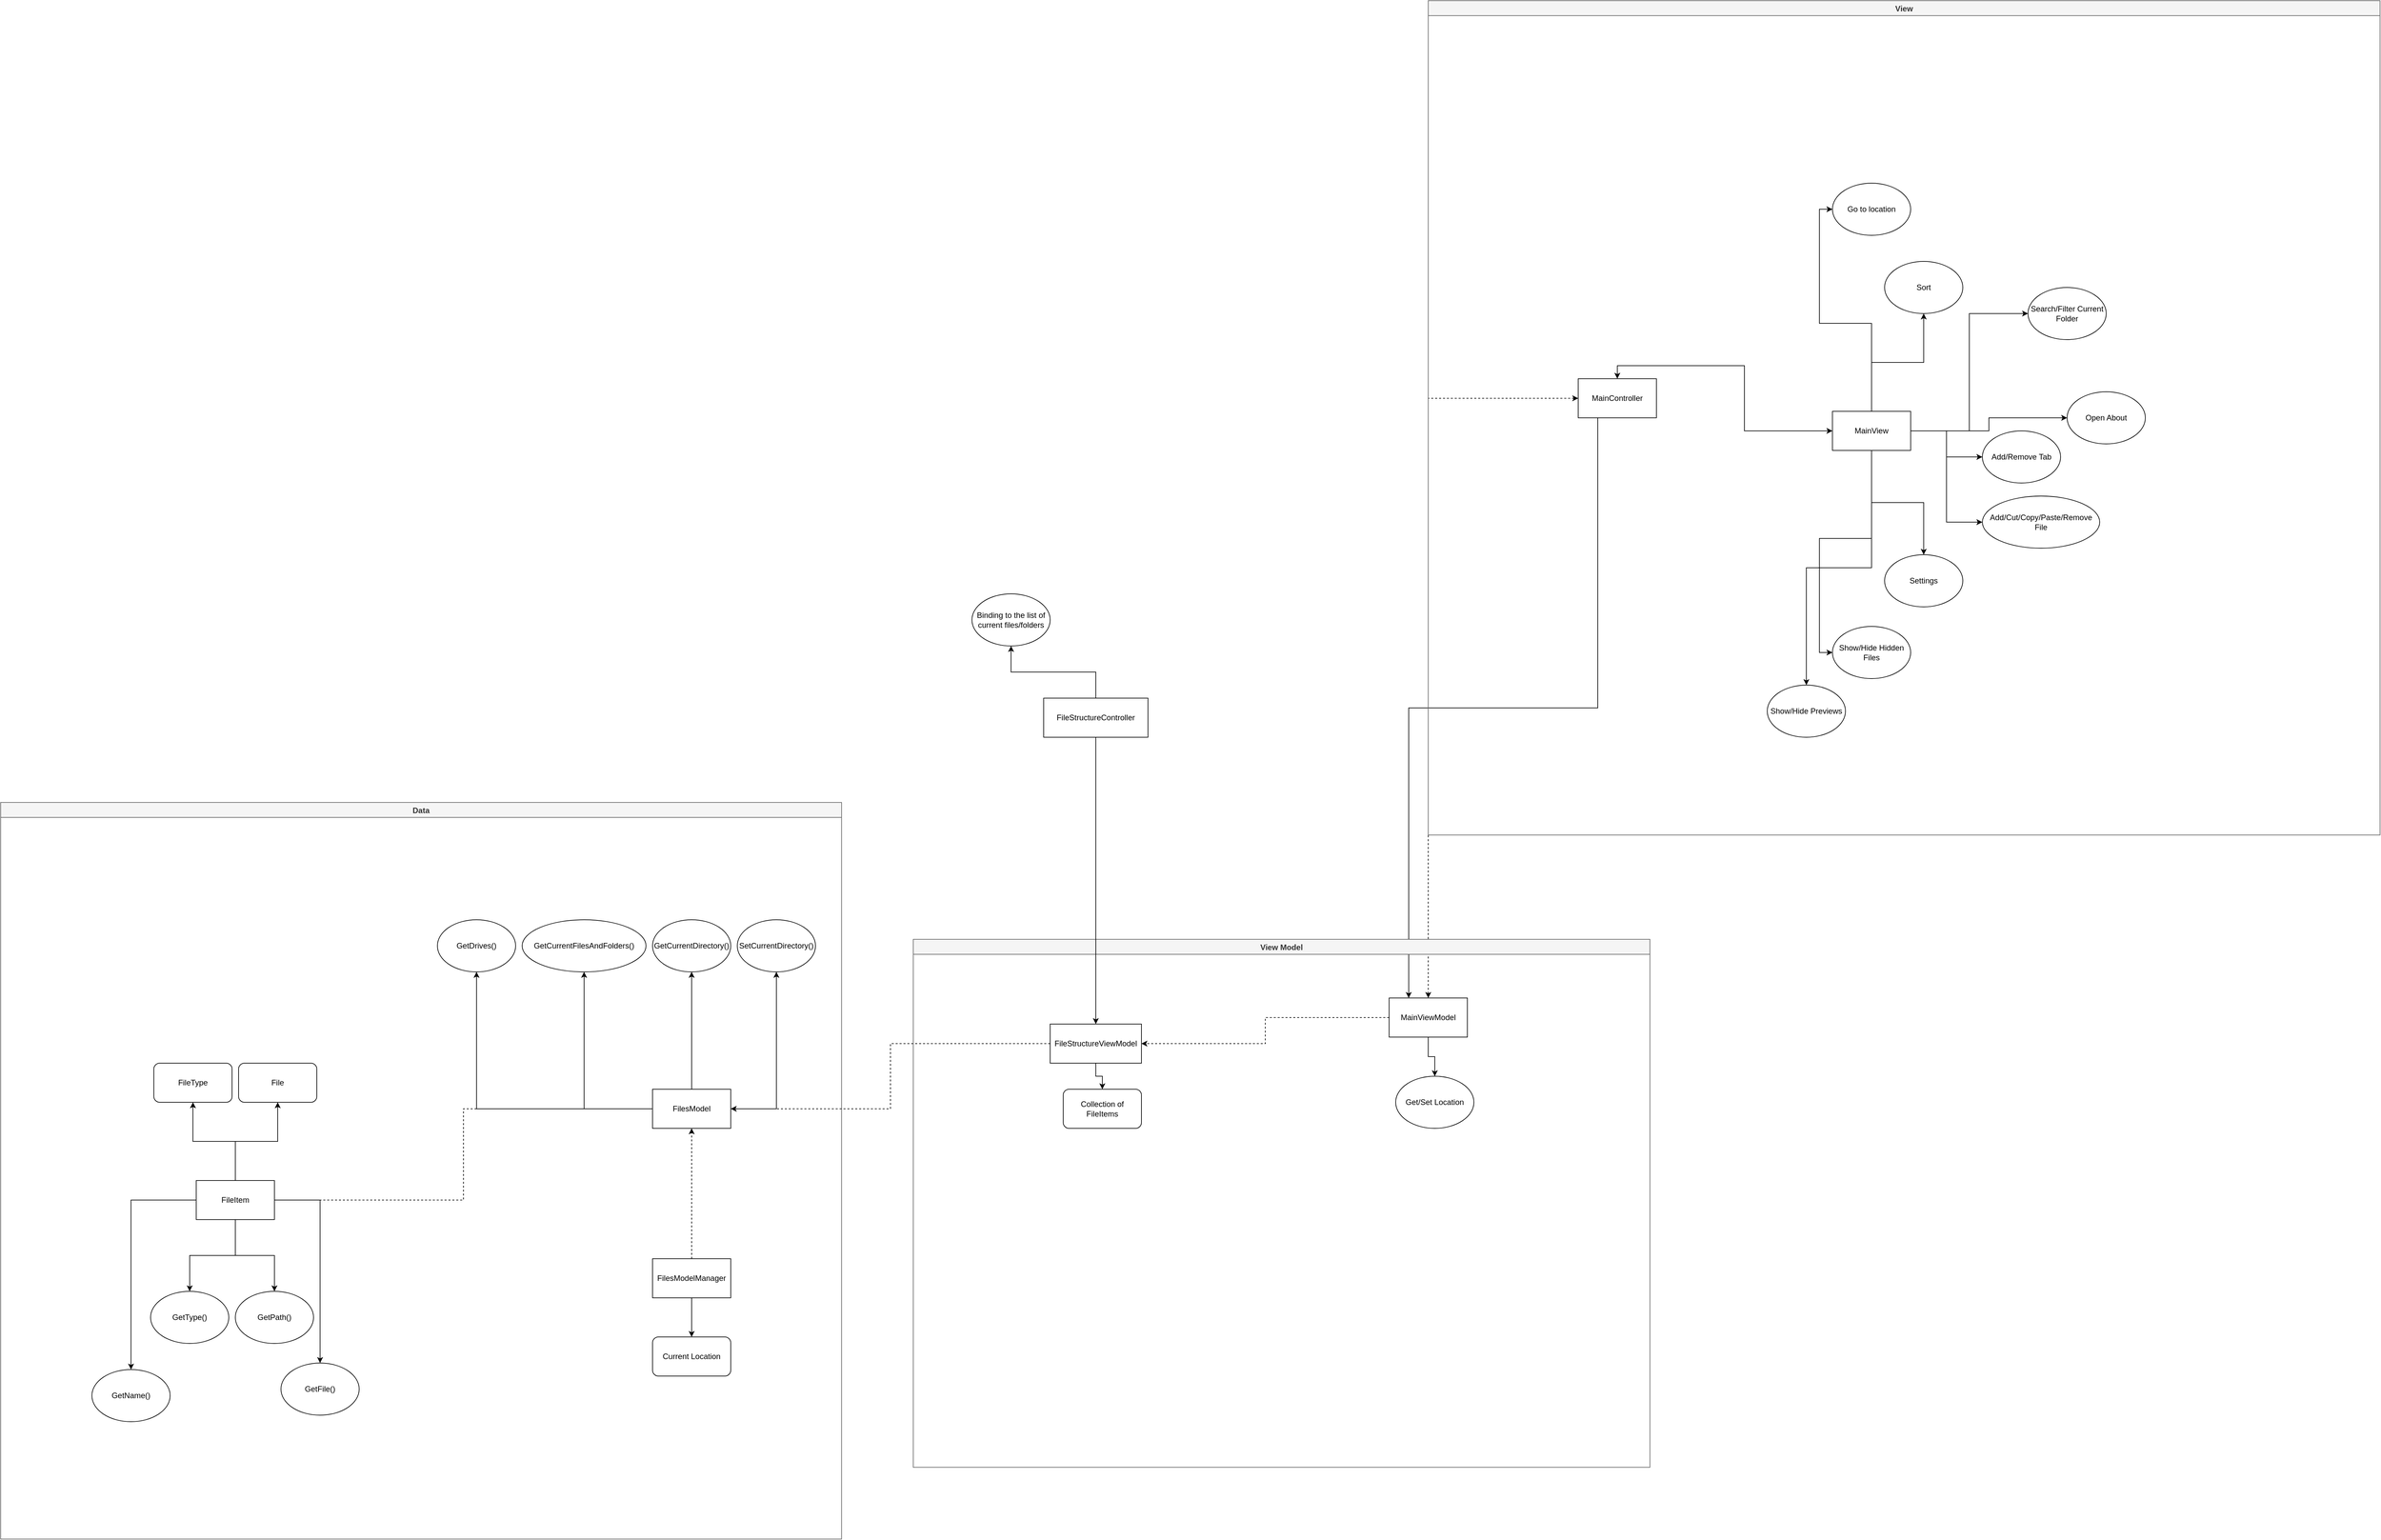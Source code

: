 <mxfile version="18.0.6" type="device"><diagram id="mKDQAKCUkhSq_YLymz2s" name="Page-1"><mxGraphModel dx="1749" dy="2525" grid="1" gridSize="10" guides="1" tooltips="1" connect="1" arrows="1" fold="1" page="1" pageScale="1" pageWidth="850" pageHeight="1100" math="0" shadow="0"><root><mxCell id="0"/><mxCell id="1" parent="0"/><mxCell id="6yNtG6h_P6uyHI0FrC9G-6" style="edgeStyle=orthogonalEdgeStyle;rounded=0;orthogonalLoop=1;jettySize=auto;html=1;entryX=0.5;entryY=1;entryDx=0;entryDy=0;" parent="1" source="6yNtG6h_P6uyHI0FrC9G-2" target="6yNtG6h_P6uyHI0FrC9G-5" edge="1"><mxGeometry relative="1" as="geometry"/></mxCell><mxCell id="6yNtG6h_P6uyHI0FrC9G-12" style="edgeStyle=orthogonalEdgeStyle;rounded=0;orthogonalLoop=1;jettySize=auto;html=1;entryX=0.5;entryY=1;entryDx=0;entryDy=0;" parent="1" source="6yNtG6h_P6uyHI0FrC9G-2" target="6yNtG6h_P6uyHI0FrC9G-11" edge="1"><mxGeometry relative="1" as="geometry"/></mxCell><mxCell id="WkoBIjqIIw6IzwPhmg-_-2" style="edgeStyle=orthogonalEdgeStyle;rounded=0;orthogonalLoop=1;jettySize=auto;html=1;entryX=0.5;entryY=1;entryDx=0;entryDy=0;" parent="1" source="6yNtG6h_P6uyHI0FrC9G-2" target="WkoBIjqIIw6IzwPhmg-_-1" edge="1"><mxGeometry relative="1" as="geometry"/></mxCell><mxCell id="dU_tTcSrrAV-m2wUyAMs-2" style="edgeStyle=orthogonalEdgeStyle;rounded=0;orthogonalLoop=1;jettySize=auto;html=1;entryX=0.5;entryY=1;entryDx=0;entryDy=0;" edge="1" parent="1" source="6yNtG6h_P6uyHI0FrC9G-2" target="dU_tTcSrrAV-m2wUyAMs-1"><mxGeometry relative="1" as="geometry"/></mxCell><mxCell id="dU_tTcSrrAV-m2wUyAMs-9" style="edgeStyle=orthogonalEdgeStyle;rounded=0;orthogonalLoop=1;jettySize=auto;html=1;entryX=1;entryY=0.5;entryDx=0;entryDy=0;dashed=1;endArrow=none;endFill=0;" edge="1" parent="1" source="6yNtG6h_P6uyHI0FrC9G-2" target="dU_tTcSrrAV-m2wUyAMs-4"><mxGeometry relative="1" as="geometry"/></mxCell><mxCell id="6yNtG6h_P6uyHI0FrC9G-2" value="FilesModel" style="rounded=0;whiteSpace=wrap;html=1;" parent="1" vertex="1"><mxGeometry x="200" y="760" width="120" height="60" as="geometry"/></mxCell><mxCell id="6yNtG6h_P6uyHI0FrC9G-4" style="edgeStyle=orthogonalEdgeStyle;rounded=0;orthogonalLoop=1;jettySize=auto;html=1;entryX=0.5;entryY=1;entryDx=0;entryDy=0;dashed=1;" parent="1" source="6yNtG6h_P6uyHI0FrC9G-3" target="6yNtG6h_P6uyHI0FrC9G-2" edge="1"><mxGeometry relative="1" as="geometry"/></mxCell><mxCell id="6yNtG6h_P6uyHI0FrC9G-18" style="edgeStyle=orthogonalEdgeStyle;rounded=0;orthogonalLoop=1;jettySize=auto;html=1;startArrow=classic;startFill=1;dashed=1;" parent="1" source="6yNtG6h_P6uyHI0FrC9G-15" target="6yNtG6h_P6uyHI0FrC9G-13" edge="1"><mxGeometry relative="1" as="geometry"/></mxCell><mxCell id="6yNtG6h_P6uyHI0FrC9G-19" style="edgeStyle=orthogonalEdgeStyle;rounded=0;orthogonalLoop=1;jettySize=auto;html=1;entryX=0.25;entryY=0;entryDx=0;entryDy=0;startArrow=none;startFill=0;exitX=0.25;exitY=1;exitDx=0;exitDy=0;" parent="1" source="6yNtG6h_P6uyHI0FrC9G-15" target="6yNtG6h_P6uyHI0FrC9G-13" edge="1"><mxGeometry relative="1" as="geometry"/></mxCell><mxCell id="dU_tTcSrrAV-m2wUyAMs-1" value="SetCurrentDirectory()" style="ellipse;whiteSpace=wrap;html=1;" vertex="1" parent="1"><mxGeometry x="330" y="500" width="120" height="80" as="geometry"/></mxCell><mxCell id="dU_tTcSrrAV-m2wUyAMs-6" value="Data" style="swimlane;fillColor=#f5f5f5;fontColor=#333333;strokeColor=#666666;" vertex="1" parent="1"><mxGeometry x="-800" y="320" width="1290" height="1130" as="geometry"/></mxCell><mxCell id="dU_tTcSrrAV-m2wUyAMs-23" style="edgeStyle=orthogonalEdgeStyle;rounded=0;orthogonalLoop=1;jettySize=auto;html=1;entryX=0.5;entryY=1;entryDx=0;entryDy=0;startArrow=none;startFill=0;endArrow=classic;endFill=1;" edge="1" parent="dU_tTcSrrAV-m2wUyAMs-6" source="dU_tTcSrrAV-m2wUyAMs-4" target="dU_tTcSrrAV-m2wUyAMs-22"><mxGeometry relative="1" as="geometry"/></mxCell><mxCell id="dU_tTcSrrAV-m2wUyAMs-24" style="edgeStyle=orthogonalEdgeStyle;rounded=0;orthogonalLoop=1;jettySize=auto;html=1;entryX=0.5;entryY=1;entryDx=0;entryDy=0;startArrow=none;startFill=0;endArrow=classic;endFill=1;" edge="1" parent="dU_tTcSrrAV-m2wUyAMs-6" source="dU_tTcSrrAV-m2wUyAMs-4" target="dU_tTcSrrAV-m2wUyAMs-21"><mxGeometry relative="1" as="geometry"/></mxCell><mxCell id="dU_tTcSrrAV-m2wUyAMs-28" style="edgeStyle=orthogonalEdgeStyle;rounded=0;orthogonalLoop=1;jettySize=auto;html=1;entryX=0.5;entryY=0;entryDx=0;entryDy=0;startArrow=none;startFill=0;endArrow=classic;endFill=1;" edge="1" parent="dU_tTcSrrAV-m2wUyAMs-6" source="dU_tTcSrrAV-m2wUyAMs-4" target="dU_tTcSrrAV-m2wUyAMs-27"><mxGeometry relative="1" as="geometry"/></mxCell><mxCell id="dU_tTcSrrAV-m2wUyAMs-30" style="edgeStyle=orthogonalEdgeStyle;rounded=0;orthogonalLoop=1;jettySize=auto;html=1;startArrow=none;startFill=0;endArrow=classic;endFill=1;" edge="1" parent="dU_tTcSrrAV-m2wUyAMs-6" source="dU_tTcSrrAV-m2wUyAMs-4" target="dU_tTcSrrAV-m2wUyAMs-29"><mxGeometry relative="1" as="geometry"/></mxCell><mxCell id="dU_tTcSrrAV-m2wUyAMs-32" style="edgeStyle=orthogonalEdgeStyle;rounded=0;orthogonalLoop=1;jettySize=auto;html=1;entryX=0.5;entryY=0;entryDx=0;entryDy=0;startArrow=none;startFill=0;endArrow=classic;endFill=1;" edge="1" parent="dU_tTcSrrAV-m2wUyAMs-6" source="dU_tTcSrrAV-m2wUyAMs-4" target="dU_tTcSrrAV-m2wUyAMs-31"><mxGeometry relative="1" as="geometry"/></mxCell><mxCell id="dU_tTcSrrAV-m2wUyAMs-34" style="edgeStyle=orthogonalEdgeStyle;rounded=0;orthogonalLoop=1;jettySize=auto;html=1;entryX=0.5;entryY=0;entryDx=0;entryDy=0;startArrow=none;startFill=0;endArrow=classic;endFill=1;" edge="1" parent="dU_tTcSrrAV-m2wUyAMs-6" source="dU_tTcSrrAV-m2wUyAMs-4" target="dU_tTcSrrAV-m2wUyAMs-33"><mxGeometry relative="1" as="geometry"/></mxCell><mxCell id="dU_tTcSrrAV-m2wUyAMs-4" value="FileItem" style="rounded=0;whiteSpace=wrap;html=1;" vertex="1" parent="dU_tTcSrrAV-m2wUyAMs-6"><mxGeometry x="300" y="580" width="120" height="60" as="geometry"/></mxCell><mxCell id="dU_tTcSrrAV-m2wUyAMs-26" style="edgeStyle=orthogonalEdgeStyle;rounded=0;orthogonalLoop=1;jettySize=auto;html=1;entryX=0.5;entryY=0;entryDx=0;entryDy=0;startArrow=none;startFill=0;endArrow=classic;endFill=1;" edge="1" parent="dU_tTcSrrAV-m2wUyAMs-6" source="6yNtG6h_P6uyHI0FrC9G-3" target="dU_tTcSrrAV-m2wUyAMs-25"><mxGeometry relative="1" as="geometry"/></mxCell><mxCell id="6yNtG6h_P6uyHI0FrC9G-3" value="FilesModelManager" style="rounded=0;whiteSpace=wrap;html=1;" parent="dU_tTcSrrAV-m2wUyAMs-6" vertex="1"><mxGeometry x="1000" y="700" width="120" height="60" as="geometry"/></mxCell><mxCell id="dU_tTcSrrAV-m2wUyAMs-21" value="File" style="rounded=1;whiteSpace=wrap;html=1;fillColor=#FFFFFF;" vertex="1" parent="dU_tTcSrrAV-m2wUyAMs-6"><mxGeometry x="365" y="400" width="120" height="60" as="geometry"/></mxCell><mxCell id="dU_tTcSrrAV-m2wUyAMs-22" value="FileType" style="rounded=1;whiteSpace=wrap;html=1;fillColor=#FFFFFF;" vertex="1" parent="dU_tTcSrrAV-m2wUyAMs-6"><mxGeometry x="235" y="400" width="120" height="60" as="geometry"/></mxCell><mxCell id="dU_tTcSrrAV-m2wUyAMs-25" value="Current Location" style="rounded=1;whiteSpace=wrap;html=1;fillColor=#FFFFFF;" vertex="1" parent="dU_tTcSrrAV-m2wUyAMs-6"><mxGeometry x="1000" y="820" width="120" height="60" as="geometry"/></mxCell><mxCell id="WkoBIjqIIw6IzwPhmg-_-1" value="GetCurrentDirectory()" style="ellipse;whiteSpace=wrap;html=1;" parent="dU_tTcSrrAV-m2wUyAMs-6" vertex="1"><mxGeometry x="1000" y="180" width="120" height="80" as="geometry"/></mxCell><mxCell id="6yNtG6h_P6uyHI0FrC9G-11" value="GetCurrentFilesAndFolders()" style="ellipse;whiteSpace=wrap;html=1;" parent="dU_tTcSrrAV-m2wUyAMs-6" vertex="1"><mxGeometry x="800" y="180" width="190" height="80" as="geometry"/></mxCell><mxCell id="6yNtG6h_P6uyHI0FrC9G-5" value="GetDrives()" style="ellipse;whiteSpace=wrap;html=1;" parent="dU_tTcSrrAV-m2wUyAMs-6" vertex="1"><mxGeometry x="670" y="180" width="120" height="80" as="geometry"/></mxCell><mxCell id="dU_tTcSrrAV-m2wUyAMs-27" value="GetType()" style="ellipse;whiteSpace=wrap;html=1;fillColor=#FFFFFF;" vertex="1" parent="dU_tTcSrrAV-m2wUyAMs-6"><mxGeometry x="230" y="750" width="120" height="80" as="geometry"/></mxCell><mxCell id="dU_tTcSrrAV-m2wUyAMs-29" value="GetPath()" style="ellipse;whiteSpace=wrap;html=1;fillColor=#FFFFFF;" vertex="1" parent="dU_tTcSrrAV-m2wUyAMs-6"><mxGeometry x="360" y="750" width="120" height="80" as="geometry"/></mxCell><mxCell id="dU_tTcSrrAV-m2wUyAMs-31" value="GetFile()" style="ellipse;whiteSpace=wrap;html=1;fillColor=#FFFFFF;" vertex="1" parent="dU_tTcSrrAV-m2wUyAMs-6"><mxGeometry x="430" y="860" width="120" height="80" as="geometry"/></mxCell><mxCell id="dU_tTcSrrAV-m2wUyAMs-33" value="GetName()" style="ellipse;whiteSpace=wrap;html=1;fillColor=#FFFFFF;" vertex="1" parent="dU_tTcSrrAV-m2wUyAMs-6"><mxGeometry x="140" y="870" width="120" height="80" as="geometry"/></mxCell><mxCell id="dU_tTcSrrAV-m2wUyAMs-36" style="edgeStyle=orthogonalEdgeStyle;rounded=0;orthogonalLoop=1;jettySize=auto;html=1;entryX=1;entryY=0.5;entryDx=0;entryDy=0;startArrow=none;startFill=0;endArrow=classic;endFill=1;dashed=1;" edge="1" parent="1" source="dU_tTcSrrAV-m2wUyAMs-35" target="6yNtG6h_P6uyHI0FrC9G-2"><mxGeometry relative="1" as="geometry"/></mxCell><mxCell id="dU_tTcSrrAV-m2wUyAMs-37" value="View Model" style="swimlane;fillColor=#f5f5f5;fontColor=#333333;strokeColor=#666666;" vertex="1" parent="1"><mxGeometry x="600" y="530" width="1130" height="810" as="geometry"/></mxCell><mxCell id="dU_tTcSrrAV-m2wUyAMs-61" style="edgeStyle=orthogonalEdgeStyle;rounded=0;orthogonalLoop=1;jettySize=auto;html=1;startArrow=none;startFill=0;endArrow=classic;endFill=1;" edge="1" parent="dU_tTcSrrAV-m2wUyAMs-37" source="6yNtG6h_P6uyHI0FrC9G-13" target="dU_tTcSrrAV-m2wUyAMs-60"><mxGeometry relative="1" as="geometry"/></mxCell><mxCell id="6yNtG6h_P6uyHI0FrC9G-13" value="MainViewModel" style="rounded=0;whiteSpace=wrap;html=1;" parent="dU_tTcSrrAV-m2wUyAMs-37" vertex="1"><mxGeometry x="730" y="90" width="120" height="60" as="geometry"/></mxCell><mxCell id="dU_tTcSrrAV-m2wUyAMs-40" style="edgeStyle=orthogonalEdgeStyle;rounded=0;orthogonalLoop=1;jettySize=auto;html=1;entryX=0.5;entryY=0;entryDx=0;entryDy=0;startArrow=none;startFill=0;endArrow=classic;endFill=1;" edge="1" parent="dU_tTcSrrAV-m2wUyAMs-37" source="dU_tTcSrrAV-m2wUyAMs-35" target="dU_tTcSrrAV-m2wUyAMs-39"><mxGeometry relative="1" as="geometry"/></mxCell><mxCell id="dU_tTcSrrAV-m2wUyAMs-35" value="FileStructureViewModel" style="rounded=0;whiteSpace=wrap;html=1;" vertex="1" parent="dU_tTcSrrAV-m2wUyAMs-37"><mxGeometry x="210" y="130" width="140" height="60" as="geometry"/></mxCell><mxCell id="6yNtG6h_P6uyHI0FrC9G-14" style="edgeStyle=orthogonalEdgeStyle;rounded=0;orthogonalLoop=1;jettySize=auto;html=1;entryX=1;entryY=0.5;entryDx=0;entryDy=0;dashed=1;" parent="dU_tTcSrrAV-m2wUyAMs-37" source="6yNtG6h_P6uyHI0FrC9G-13" target="dU_tTcSrrAV-m2wUyAMs-35" edge="1"><mxGeometry relative="1" as="geometry"/></mxCell><mxCell id="dU_tTcSrrAV-m2wUyAMs-39" value="Collection of FileItems" style="rounded=1;whiteSpace=wrap;html=1;fillColor=#FFFFFF;" vertex="1" parent="dU_tTcSrrAV-m2wUyAMs-37"><mxGeometry x="230" y="230" width="120" height="60" as="geometry"/></mxCell><mxCell id="dU_tTcSrrAV-m2wUyAMs-60" value="Get/Set Location" style="ellipse;whiteSpace=wrap;html=1;fillColor=#FFFFFF;" vertex="1" parent="dU_tTcSrrAV-m2wUyAMs-37"><mxGeometry x="740" y="210" width="120" height="80" as="geometry"/></mxCell><mxCell id="dU_tTcSrrAV-m2wUyAMs-38" value="View" style="swimlane;fillColor=#f5f5f5;fontColor=#333333;strokeColor=#666666;startSize=23;" vertex="1" parent="1"><mxGeometry x="1390" y="-910" width="1460" height="1280" as="geometry"/></mxCell><mxCell id="dU_tTcSrrAV-m2wUyAMs-42" style="edgeStyle=orthogonalEdgeStyle;rounded=0;orthogonalLoop=1;jettySize=auto;html=1;startArrow=none;startFill=0;endArrow=classic;endFill=1;" edge="1" parent="dU_tTcSrrAV-m2wUyAMs-38" source="6yNtG6h_P6uyHI0FrC9G-16" target="dU_tTcSrrAV-m2wUyAMs-41"><mxGeometry relative="1" as="geometry"/></mxCell><mxCell id="dU_tTcSrrAV-m2wUyAMs-44" style="edgeStyle=orthogonalEdgeStyle;rounded=0;orthogonalLoop=1;jettySize=auto;html=1;entryX=0;entryY=0.5;entryDx=0;entryDy=0;startArrow=none;startFill=0;endArrow=classic;endFill=1;" edge="1" parent="dU_tTcSrrAV-m2wUyAMs-38" source="6yNtG6h_P6uyHI0FrC9G-16" target="dU_tTcSrrAV-m2wUyAMs-43"><mxGeometry relative="1" as="geometry"/></mxCell><mxCell id="dU_tTcSrrAV-m2wUyAMs-46" style="edgeStyle=orthogonalEdgeStyle;rounded=0;orthogonalLoop=1;jettySize=auto;html=1;entryX=0;entryY=0.5;entryDx=0;entryDy=0;startArrow=none;startFill=0;endArrow=classic;endFill=1;" edge="1" parent="dU_tTcSrrAV-m2wUyAMs-38" source="6yNtG6h_P6uyHI0FrC9G-16" target="dU_tTcSrrAV-m2wUyAMs-45"><mxGeometry relative="1" as="geometry"/></mxCell><mxCell id="dU_tTcSrrAV-m2wUyAMs-52" style="edgeStyle=orthogonalEdgeStyle;rounded=0;orthogonalLoop=1;jettySize=auto;html=1;entryX=0;entryY=0.5;entryDx=0;entryDy=0;startArrow=none;startFill=0;endArrow=classic;endFill=1;" edge="1" parent="dU_tTcSrrAV-m2wUyAMs-38" source="6yNtG6h_P6uyHI0FrC9G-16" target="dU_tTcSrrAV-m2wUyAMs-51"><mxGeometry relative="1" as="geometry"/></mxCell><mxCell id="dU_tTcSrrAV-m2wUyAMs-54" style="edgeStyle=orthogonalEdgeStyle;rounded=0;orthogonalLoop=1;jettySize=auto;html=1;startArrow=none;startFill=0;endArrow=classic;endFill=1;" edge="1" parent="dU_tTcSrrAV-m2wUyAMs-38" source="6yNtG6h_P6uyHI0FrC9G-16" target="dU_tTcSrrAV-m2wUyAMs-53"><mxGeometry relative="1" as="geometry"/></mxCell><mxCell id="dU_tTcSrrAV-m2wUyAMs-56" style="edgeStyle=orthogonalEdgeStyle;rounded=0;orthogonalLoop=1;jettySize=auto;html=1;entryX=0;entryY=0.5;entryDx=0;entryDy=0;startArrow=none;startFill=0;endArrow=classic;endFill=1;" edge="1" parent="dU_tTcSrrAV-m2wUyAMs-38" source="6yNtG6h_P6uyHI0FrC9G-16" target="dU_tTcSrrAV-m2wUyAMs-55"><mxGeometry relative="1" as="geometry"/></mxCell><mxCell id="dU_tTcSrrAV-m2wUyAMs-58" style="edgeStyle=orthogonalEdgeStyle;rounded=0;orthogonalLoop=1;jettySize=auto;html=1;entryX=0.5;entryY=0;entryDx=0;entryDy=0;startArrow=none;startFill=0;endArrow=classic;endFill=1;" edge="1" parent="dU_tTcSrrAV-m2wUyAMs-38" source="6yNtG6h_P6uyHI0FrC9G-16" target="dU_tTcSrrAV-m2wUyAMs-57"><mxGeometry relative="1" as="geometry"/></mxCell><mxCell id="6yNtG6h_P6uyHI0FrC9G-16" value="MainView" style="rounded=0;whiteSpace=wrap;html=1;" parent="dU_tTcSrrAV-m2wUyAMs-38" vertex="1"><mxGeometry x="620" y="630" width="120" height="60" as="geometry"/></mxCell><mxCell id="6yNtG6h_P6uyHI0FrC9G-15" value="MainController" style="rounded=0;whiteSpace=wrap;html=1;" parent="dU_tTcSrrAV-m2wUyAMs-38" vertex="1"><mxGeometry x="230" y="580" width="120" height="60" as="geometry"/></mxCell><mxCell id="6yNtG6h_P6uyHI0FrC9G-17" style="edgeStyle=orthogonalEdgeStyle;rounded=0;orthogonalLoop=1;jettySize=auto;html=1;entryX=0.5;entryY=0;entryDx=0;entryDy=0;startArrow=classic;startFill=1;" parent="dU_tTcSrrAV-m2wUyAMs-38" source="6yNtG6h_P6uyHI0FrC9G-16" target="6yNtG6h_P6uyHI0FrC9G-15" edge="1"><mxGeometry relative="1" as="geometry"/></mxCell><mxCell id="dU_tTcSrrAV-m2wUyAMs-41" value="Add/Remove Tab" style="ellipse;whiteSpace=wrap;html=1;fillColor=#FFFFFF;" vertex="1" parent="dU_tTcSrrAV-m2wUyAMs-38"><mxGeometry x="850" y="660" width="120" height="80" as="geometry"/></mxCell><mxCell id="dU_tTcSrrAV-m2wUyAMs-43" value="Add/Cut/Copy/Paste/Remove File" style="ellipse;whiteSpace=wrap;html=1;fillColor=#FFFFFF;" vertex="1" parent="dU_tTcSrrAV-m2wUyAMs-38"><mxGeometry x="850" y="760" width="180" height="80" as="geometry"/></mxCell><mxCell id="dU_tTcSrrAV-m2wUyAMs-45" value="Go to location" style="ellipse;whiteSpace=wrap;html=1;fillColor=#FFFFFF;" vertex="1" parent="dU_tTcSrrAV-m2wUyAMs-38"><mxGeometry x="620" y="280" width="120" height="80" as="geometry"/></mxCell><mxCell id="dU_tTcSrrAV-m2wUyAMs-47" value="Sort" style="ellipse;whiteSpace=wrap;html=1;fillColor=#FFFFFF;" vertex="1" parent="dU_tTcSrrAV-m2wUyAMs-38"><mxGeometry x="700" y="400" width="120" height="80" as="geometry"/></mxCell><mxCell id="dU_tTcSrrAV-m2wUyAMs-48" value="Settings" style="ellipse;whiteSpace=wrap;html=1;fillColor=#FFFFFF;" vertex="1" parent="dU_tTcSrrAV-m2wUyAMs-38"><mxGeometry x="700" y="850" width="120" height="80" as="geometry"/></mxCell><mxCell id="dU_tTcSrrAV-m2wUyAMs-49" style="edgeStyle=orthogonalEdgeStyle;rounded=0;orthogonalLoop=1;jettySize=auto;html=1;startArrow=none;startFill=0;endArrow=classic;endFill=1;" edge="1" parent="dU_tTcSrrAV-m2wUyAMs-38" source="6yNtG6h_P6uyHI0FrC9G-16" target="dU_tTcSrrAV-m2wUyAMs-47"><mxGeometry relative="1" as="geometry"/></mxCell><mxCell id="dU_tTcSrrAV-m2wUyAMs-50" style="edgeStyle=orthogonalEdgeStyle;rounded=0;orthogonalLoop=1;jettySize=auto;html=1;startArrow=none;startFill=0;endArrow=classic;endFill=1;" edge="1" parent="dU_tTcSrrAV-m2wUyAMs-38" source="6yNtG6h_P6uyHI0FrC9G-16" target="dU_tTcSrrAV-m2wUyAMs-48"><mxGeometry relative="1" as="geometry"/></mxCell><mxCell id="dU_tTcSrrAV-m2wUyAMs-51" value="Search/Filter Current Folder" style="ellipse;whiteSpace=wrap;html=1;fillColor=#FFFFFF;" vertex="1" parent="dU_tTcSrrAV-m2wUyAMs-38"><mxGeometry x="920" y="440" width="120" height="80" as="geometry"/></mxCell><mxCell id="dU_tTcSrrAV-m2wUyAMs-53" value="Open About" style="ellipse;whiteSpace=wrap;html=1;fillColor=#FFFFFF;" vertex="1" parent="dU_tTcSrrAV-m2wUyAMs-38"><mxGeometry x="980" y="600" width="120" height="80" as="geometry"/></mxCell><mxCell id="dU_tTcSrrAV-m2wUyAMs-55" value="Show/Hide Hidden Files" style="ellipse;whiteSpace=wrap;html=1;fillColor=#FFFFFF;" vertex="1" parent="dU_tTcSrrAV-m2wUyAMs-38"><mxGeometry x="620" y="960" width="120" height="80" as="geometry"/></mxCell><mxCell id="dU_tTcSrrAV-m2wUyAMs-57" value="Show/Hide Previews" style="ellipse;whiteSpace=wrap;html=1;fillColor=#FFFFFF;" vertex="1" parent="dU_tTcSrrAV-m2wUyAMs-38"><mxGeometry x="520" y="1050" width="120" height="80" as="geometry"/></mxCell><mxCell id="dU_tTcSrrAV-m2wUyAMs-63" style="edgeStyle=orthogonalEdgeStyle;rounded=0;orthogonalLoop=1;jettySize=auto;html=1;entryX=0.5;entryY=0;entryDx=0;entryDy=0;startArrow=none;startFill=0;endArrow=classic;endFill=1;" edge="1" parent="1" source="dU_tTcSrrAV-m2wUyAMs-62" target="dU_tTcSrrAV-m2wUyAMs-35"><mxGeometry relative="1" as="geometry"/></mxCell><mxCell id="dU_tTcSrrAV-m2wUyAMs-65" style="edgeStyle=orthogonalEdgeStyle;rounded=0;orthogonalLoop=1;jettySize=auto;html=1;entryX=0.5;entryY=1;entryDx=0;entryDy=0;startArrow=none;startFill=0;endArrow=classic;endFill=1;" edge="1" parent="1" source="dU_tTcSrrAV-m2wUyAMs-62" target="dU_tTcSrrAV-m2wUyAMs-64"><mxGeometry relative="1" as="geometry"/></mxCell><mxCell id="dU_tTcSrrAV-m2wUyAMs-62" value="FileStructureController" style="rounded=0;whiteSpace=wrap;html=1;fillColor=#FFFFFF;" vertex="1" parent="1"><mxGeometry x="800" y="160" width="160" height="60" as="geometry"/></mxCell><mxCell id="dU_tTcSrrAV-m2wUyAMs-64" value="Binding to the list of current files/folders" style="ellipse;whiteSpace=wrap;html=1;fillColor=#FFFFFF;" vertex="1" parent="1"><mxGeometry x="690" width="120" height="80" as="geometry"/></mxCell></root></mxGraphModel></diagram></mxfile>